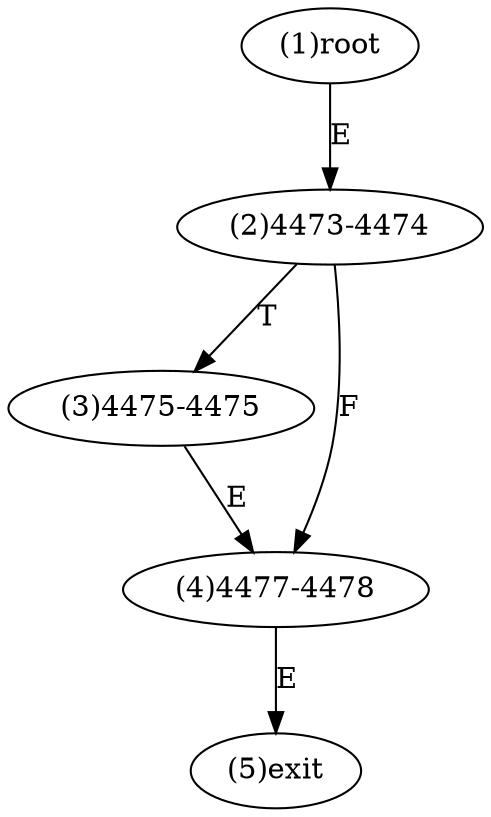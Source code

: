 digraph "" { 
1[ label="(1)root"];
2[ label="(2)4473-4474"];
3[ label="(3)4475-4475"];
4[ label="(4)4477-4478"];
5[ label="(5)exit"];
1->2[ label="E"];
2->4[ label="F"];
2->3[ label="T"];
3->4[ label="E"];
4->5[ label="E"];
}